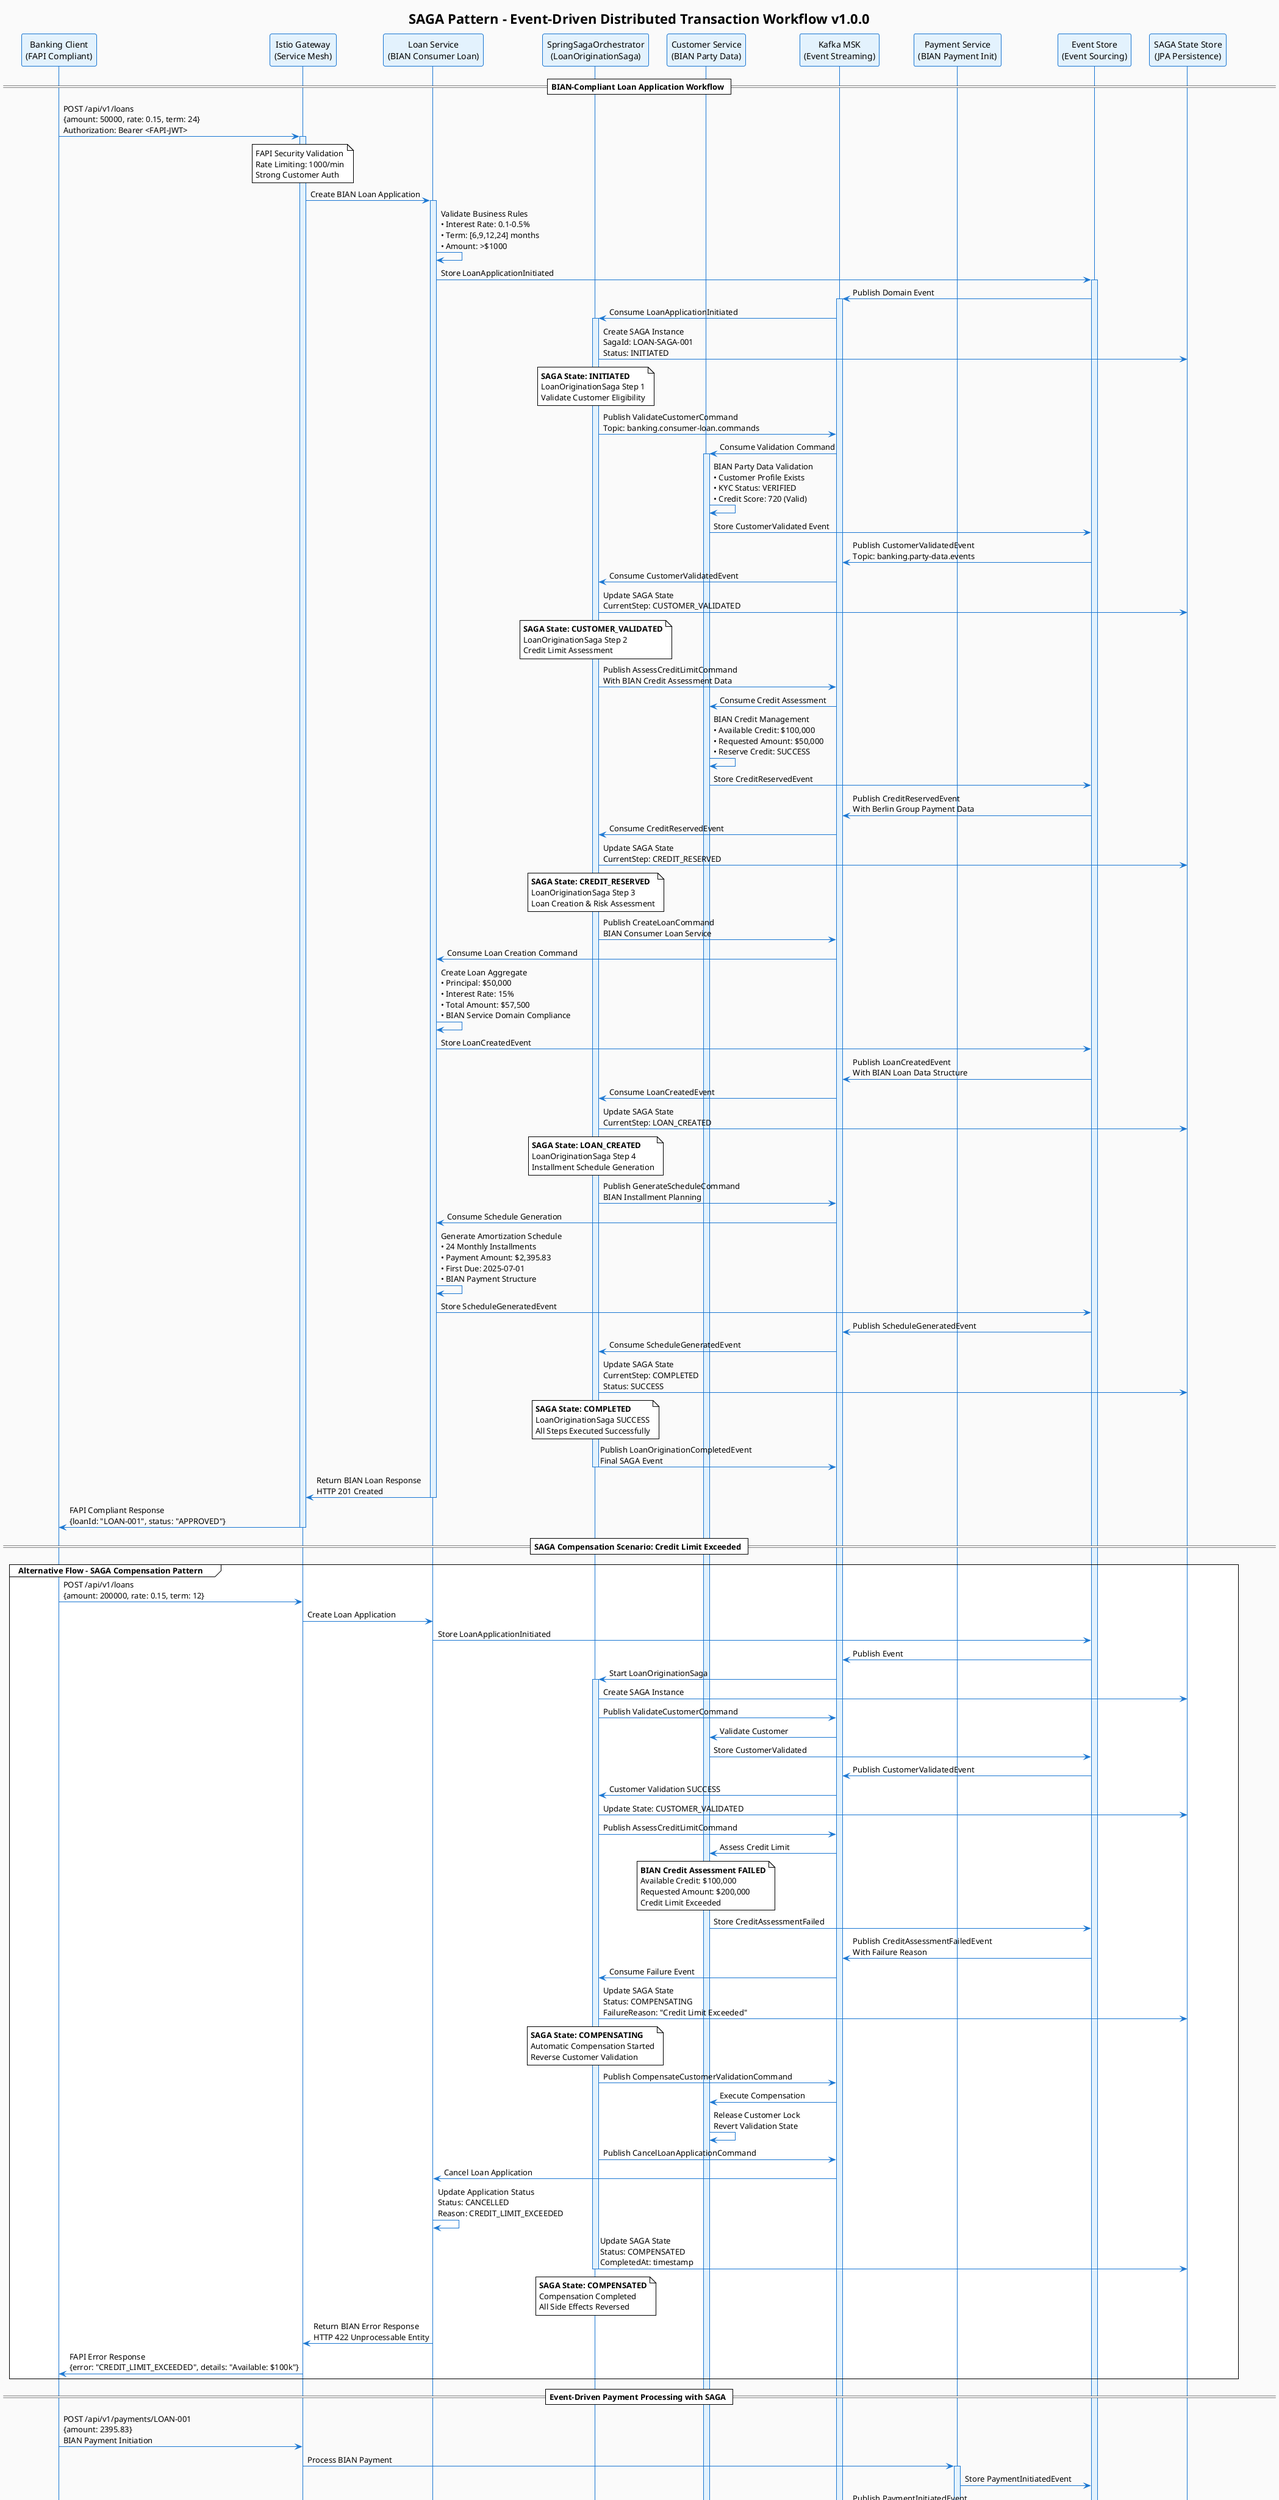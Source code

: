 @startuml SAGA Pattern - Loan Creation Workflow
!theme plain

skinparam backgroundColor #FAFAFA
skinparam participant {
    BackgroundColor #E3F2FD
    BorderColor #1976D2
}
skinparam sequence {
    ArrowColor #1976D2
    LifeLineBorderColor #1976D2
    LifeLineBackgroundColor #E3F2FD
}

title SAGA Pattern - Event-Driven Distributed Transaction Workflow v1.0.0
!define SUBTITLE BIAN Compliant Event-Driven Architecture with Kafka and Compensation

participant "Banking Client\n(FAPI Compliant)" as CLIENT
participant "Istio Gateway\n(Service Mesh)" as GATEWAY
participant "Loan Service\n(BIAN Consumer Loan)" as LOAN
participant "SpringSagaOrchestrator\n(LoanOriginationSaga)" as SAGA
participant "Customer Service\n(BIAN Party Data)" as CUSTOMER
participant "Kafka MSK\n(Event Streaming)" as KAFKA
participant "Payment Service\n(BIAN Payment Init)" as PAYMENT
participant "Event Store\n(Event Sourcing)" as EVENTSTORE
participant "SAGA State Store\n(JPA Persistence)" as SAGASTORE

== BIAN-Compliant Loan Application Workflow ==

CLIENT -> GATEWAY : POST /api/v1/loans\n{amount: 50000, rate: 0.15, term: 24}\nAuthorization: Bearer <FAPI-JWT>
activate GATEWAY
note over GATEWAY : FAPI Security Validation\nRate Limiting: 1000/min\nStrong Customer Auth

GATEWAY -> LOAN : Create BIAN Loan Application
activate LOAN

LOAN -> LOAN : Validate Business Rules\n• Interest Rate: 0.1-0.5%\n• Term: [6,9,12,24] months\n• Amount: >$1000

LOAN -> EVENTSTORE : Store LoanApplicationInitiated
activate EVENTSTORE
EVENTSTORE -> KAFKA : Publish Domain Event
activate KAFKA

KAFKA -> SAGA : Consume LoanApplicationInitiated
activate SAGA
SAGA -> SAGASTORE : Create SAGA Instance\nSagaId: LOAN-SAGA-001\nStatus: INITIATED

note over SAGA : **SAGA State: INITIATED**\nLoanOriginationSaga Step 1\nValidate Customer Eligibility

SAGA -> KAFKA : Publish ValidateCustomerCommand\nTopic: banking.consumer-loan.commands
KAFKA -> CUSTOMER : Consume Validation Command
activate CUSTOMER

CUSTOMER -> CUSTOMER : BIAN Party Data Validation\n• Customer Profile Exists\n• KYC Status: VERIFIED\n• Credit Score: 720 (Valid)

CUSTOMER -> EVENTSTORE : Store CustomerValidated Event
EVENTSTORE -> KAFKA : Publish CustomerValidatedEvent\nTopic: banking.party-data.events

KAFKA -> SAGA : Consume CustomerValidatedEvent
SAGA -> SAGASTORE : Update SAGA State\nCurrentStep: CUSTOMER_VALIDATED

note over SAGA : **SAGA State: CUSTOMER_VALIDATED**\nLoanOriginationSaga Step 2\nCredit Limit Assessment

SAGA -> KAFKA : Publish AssessCreditLimitCommand\nWith BIAN Credit Assessment Data
KAFKA -> CUSTOMER : Consume Credit Assessment

CUSTOMER -> CUSTOMER : BIAN Credit Management\n• Available Credit: $100,000\n• Requested Amount: $50,000\n• Reserve Credit: SUCCESS

CUSTOMER -> EVENTSTORE : Store CreditReservedEvent
EVENTSTORE -> KAFKA : Publish CreditReservedEvent\nWith Berlin Group Payment Data

KAFKA -> SAGA : Consume CreditReservedEvent
SAGA -> SAGASTORE : Update SAGA State\nCurrentStep: CREDIT_RESERVED

note over SAGA : **SAGA State: CREDIT_RESERVED**\nLoanOriginationSaga Step 3\nLoan Creation & Risk Assessment

SAGA -> KAFKA : Publish CreateLoanCommand\nBIAN Consumer Loan Service
KAFKA -> LOAN : Consume Loan Creation Command

LOAN -> LOAN : Create Loan Aggregate\n• Principal: $50,000\n• Interest Rate: 15%\n• Total Amount: $57,500\n• BIAN Service Domain Compliance

LOAN -> EVENTSTORE : Store LoanCreatedEvent
EVENTSTORE -> KAFKA : Publish LoanCreatedEvent\nWith BIAN Loan Data Structure

KAFKA -> SAGA : Consume LoanCreatedEvent
SAGA -> SAGASTORE : Update SAGA State\nCurrentStep: LOAN_CREATED

note over SAGA : **SAGA State: LOAN_CREATED**\nLoanOriginationSaga Step 4\nInstallment Schedule Generation

SAGA -> KAFKA : Publish GenerateScheduleCommand\nBIAN Installment Planning
KAFKA -> LOAN : Consume Schedule Generation

LOAN -> LOAN : Generate Amortization Schedule\n• 24 Monthly Installments\n• Payment Amount: $2,395.83\n• First Due: 2025-07-01\n• BIAN Payment Structure

LOAN -> EVENTSTORE : Store ScheduleGeneratedEvent
EVENTSTORE -> KAFKA : Publish ScheduleGeneratedEvent

KAFKA -> SAGA : Consume ScheduleGeneratedEvent
SAGA -> SAGASTORE : Update SAGA State\nCurrentStep: COMPLETED\nStatus: SUCCESS

note over SAGA : **SAGA State: COMPLETED**\nLoanOriginationSaga SUCCESS\nAll Steps Executed Successfully

SAGA -> KAFKA : Publish LoanOriginationCompletedEvent\nFinal SAGA Event
deactivate SAGA

LOAN -> GATEWAY : Return BIAN Loan Response\nHTTP 201 Created
deactivate LOAN
GATEWAY -> CLIENT : FAPI Compliant Response\n{loanId: "LOAN-001", status: "APPROVED"}
deactivate GATEWAY

== SAGA Compensation Scenario: Credit Limit Exceeded ==

group Alternative Flow - SAGA Compensation Pattern
    CLIENT -> GATEWAY : POST /api/v1/loans\n{amount: 200000, rate: 0.15, term: 12}
    GATEWAY -> LOAN : Create Loan Application
    LOAN -> EVENTSTORE : Store LoanApplicationInitiated
    EVENTSTORE -> KAFKA : Publish Event
    KAFKA -> SAGA : Start LoanOriginationSaga
    activate SAGA
    
    SAGA -> SAGASTORE : Create SAGA Instance
    SAGA -> KAFKA : Publish ValidateCustomerCommand
    KAFKA -> CUSTOMER : Validate Customer
    CUSTOMER -> EVENTSTORE : Store CustomerValidated
    EVENTSTORE -> KAFKA : Publish CustomerValidatedEvent
    KAFKA -> SAGA : Customer Validation SUCCESS
    
    SAGA -> SAGASTORE : Update State: CUSTOMER_VALIDATED
    SAGA -> KAFKA : Publish AssessCreditLimitCommand
    KAFKA -> CUSTOMER : Assess Credit Limit
    
    note over CUSTOMER : **BIAN Credit Assessment FAILED**\nAvailable Credit: $100,000\nRequested Amount: $200,000\nCredit Limit Exceeded
    
    CUSTOMER -> EVENTSTORE : Store CreditAssessmentFailed
    EVENTSTORE -> KAFKA : Publish CreditAssessmentFailedEvent\nWith Failure Reason
    
    KAFKA -> SAGA : Consume Failure Event
    SAGA -> SAGASTORE : Update SAGA State\nStatus: COMPENSATING\nFailureReason: "Credit Limit Exceeded"
    
    note over SAGA : **SAGA State: COMPENSATING**\nAutomatic Compensation Started\nReverse Customer Validation
    
    SAGA -> KAFKA : Publish CompensateCustomerValidationCommand
    KAFKA -> CUSTOMER : Execute Compensation
    CUSTOMER -> CUSTOMER : Release Customer Lock\nRevert Validation State
    
    SAGA -> KAFKA : Publish CancelLoanApplicationCommand
    KAFKA -> LOAN : Cancel Loan Application
    LOAN -> LOAN : Update Application Status\nStatus: CANCELLED\nReason: CREDIT_LIMIT_EXCEEDED
    
    SAGA -> SAGASTORE : Update SAGA State\nStatus: COMPENSATED\nCompletedAt: timestamp
    
    note over SAGA : **SAGA State: COMPENSATED**\nCompensation Completed\nAll Side Effects Reversed
    
    deactivate SAGA
    
    LOAN -> GATEWAY : Return BIAN Error Response\nHTTP 422 Unprocessable Entity
    GATEWAY -> CLIENT : FAPI Error Response\n{error: "CREDIT_LIMIT_EXCEEDED", details: "Available: $100k"}
end

== Event-Driven Payment Processing with SAGA ==

CLIENT -> GATEWAY : POST /api/v1/payments/LOAN-001\n{amount: 2395.83}\nBIAN Payment Initiation
GATEWAY -> PAYMENT : Process BIAN Payment
activate PAYMENT

PAYMENT -> EVENTSTORE : Store PaymentInitiatedEvent
EVENTSTORE -> KAFKA : Publish PaymentInitiatedEvent\nTopic: banking.payment-initiation.events

KAFKA -> SAGA : Start Payment Processing SAGA
activate SAGA
SAGA -> SAGASTORE : Create Payment SAGA\nSagaType: PaymentProcessingSaga

note over SAGA : **Payment SAGA State: INITIATED**\nBerlin Group PSD2 Compliance\nPayment Validation Step

SAGA -> KAFKA : Publish ValidatePaymentCommand\nWith Strong Customer Authentication
KAFKA -> PAYMENT : Validate Payment Request

PAYMENT -> PAYMENT : BIAN Payment Validation\n• SCA Compliance Check\n• Payment Amount Validation\n• Account Verification\n• Anti-Fraud Screening

PAYMENT -> EVENTSTORE : Store PaymentValidatedEvent
EVENTSTORE -> KAFKA : Publish PaymentValidatedEvent

KAFKA -> SAGA : Consume PaymentValidatedEvent
SAGA -> SAGASTORE : Update Payment SAGA\nCurrentStep: PAYMENT_VALIDATED

note over SAGA : **Payment SAGA State: VALIDATED**\nInstallment Processing Step\nBIAN Payment Execution

SAGA -> KAFKA : Publish ProcessInstallmentCommand\nBIAN Consumer Loan Update
KAFKA -> LOAN : Process Installment Payment

LOAN -> LOAN : Update Loan State\n• Mark Installment as PAID\n• Calculate Early Payment Discount: $2.39\n• Update Outstanding Balance\n• Remaining Installments: 23

LOAN -> EVENTSTORE : Store InstallmentPaidEvent
EVENTSTORE -> KAFKA : Publish InstallmentPaidEvent\nWith BIAN Loan Update Data

KAFKA -> SAGA : Consume InstallmentPaidEvent
SAGA -> SAGASTORE : Update Payment SAGA\nCurrentStep: INSTALLMENT_PROCESSED

SAGA -> KAFKA : Publish CompletePaymentCommand
KAFKA -> PAYMENT : Finalize Payment

PAYMENT -> PAYMENT : Complete BIAN Payment\n• Payment Status: COMPLETED\n• Settlement Confirmation\n• Audit Trail Creation

PAYMENT -> EVENTSTORE : Store PaymentCompletedEvent
EVENTSTORE -> KAFKA : Publish PaymentCompletedEvent

KAFKA -> SAGA : Consume PaymentCompletedEvent
SAGA -> SAGASTORE : Update Payment SAGA\nStatus: COMPLETED\nCompletedAt: timestamp

note over SAGA : **Payment SAGA State: COMPLETED**\nBIAN Payment Process Complete\nAll Systems Updated

deactivate SAGA

PAYMENT -> GATEWAY : Return BIAN Payment Response
deactivate PAYMENT
GATEWAY -> CLIENT : Berlin Group Payment Response\n{paymentId: "PAY-001", status: "COMPLETED"}

== Event Sourcing & SAGA State Management ==

note over EVENTSTORE
**Event Store Implementation:**
• JpaEventStore with PostgreSQL
• Complete Event History Preservation
• Event Replay Capability for Recovery
• BIAN Event Type Standards
• Audit Trail for Compliance
• Temporal Query Support

**Event Types:**
• LoanApplicationInitiated
• CustomerValidatedEvent
• CreditAssessmentCompleted
• LoanCreatedEvent
• InstallmentScheduleGenerated
• PaymentProcessedEvent
• SAGA State Change Events
end note

note over SAGASTORE
**SAGA State Persistence:**
• SpringSagaOrchestrator Implementation
• PostgreSQL SAGA States Table
• Distributed Transaction Coordination
• Automatic Timeout Detection (5 min)
• Compensation Pattern Execution
• State Machine Visualization
• Recovery and Retry Logic

**SAGA Types:**
• LoanOriginationSaga
• PaymentProcessingSaga
• CreditAssessmentSaga
• CustomerOnboardingSaga
end note

note over KAFKA
**Kafka Event Streaming Platform:**
• Amazon MSK (Managed Kafka)
• Topic-Based Event Routing
• BIAN Event Schema Registry
• Dead Letter Queue (DLQ) Support
• Event Ordering Guarantees
• Exactly-Once Semantics
• Consumer Group Management

**Topic Strategy:**
• banking.consumer-loan.events
• banking.party-data.events
• banking.payment-initiation.events
• banking.credit-management.events
• banking.saga-orchestration.events
end note

@enduml